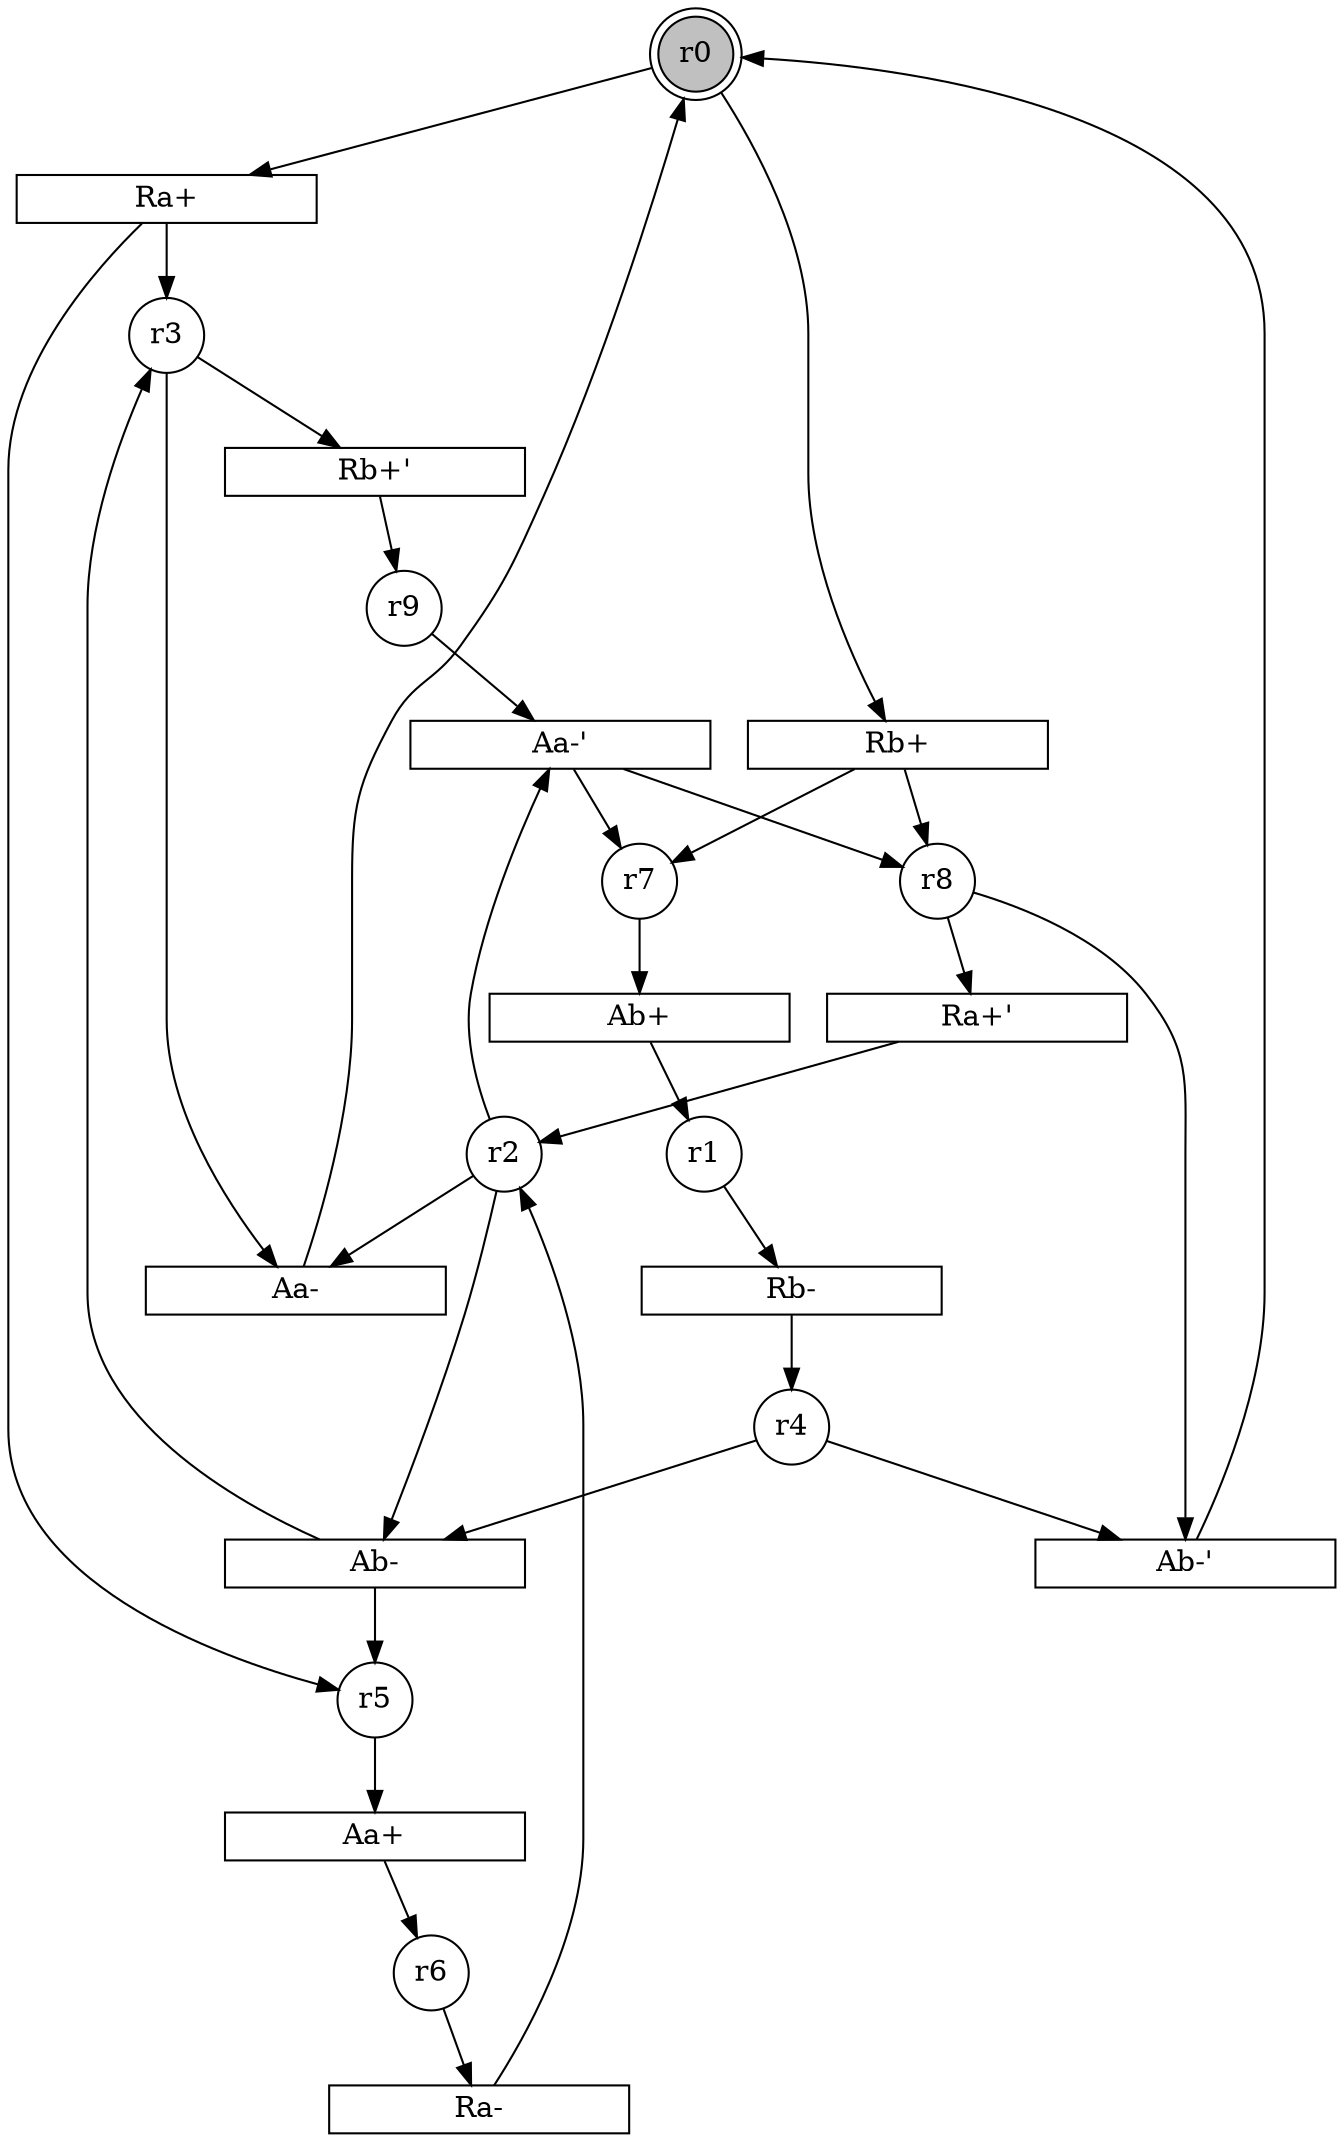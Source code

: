 digraph fair_arb_PN{
subgraph initial_place {
	node [shape=doublecircle,fixedsize=true, fixedsize = 2, color = black, fillcolor = gray, style = filled];
	r0;
}
subgraph place {     
	node [shape=circle,fixedsize=true, fixedsize = 2];
	r2;
	r3;
	r5;
	r8;
	r7;
	r1;
	r4;
	r9;
	r6;
}
subgraph transitions {
	node [shape=rect,height=0.2,width=2, forcelabels = false];
	8 [label = "Ra+'"];
	9 [label = "Rb+'"];
	10 [label = "Aa-'"];
	11 [label = "Ab-'"];
	0 [label = "Ra+"];
	1 [label = "Rb+"];
	2 [label = "Rb-"];
	3 [label = "Aa-"];
	4 [label = "Ab-"];
	5 [label = "Aa+"];
	6 [label = "Ra-"];
	7 [label = "Ab+"];
}
	r0 -> 0;
	r0 -> 1;
	r1 -> 2;
	r2 -> 3;
	r3 -> 3;
	r2 -> 4;
	r4 -> 4;
	r5 -> 5;
	r6 -> 6;
	r7 -> 7;
	r8 -> 8;
	r3 -> 9;
	r2 -> 10;
	r9 -> 10;
	r8 -> 11;
	r4 -> 11;
	0 -> r3;
	0 -> r5;
	1 -> r8;
	1 -> r7;
	2 -> r4;
	3 -> r0;
	4 -> r3;
	4 -> r5;
	5 -> r6;
	6 -> r2;
	7 -> r1;
	8 -> r2;
	9 -> r9;
	10 -> r8;
	10 -> r7;
	11 -> r0;
}